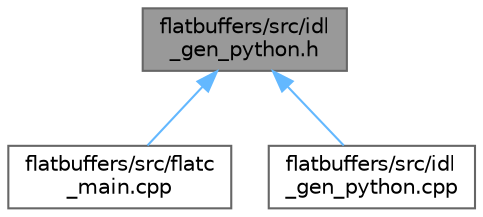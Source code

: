 digraph "flatbuffers/src/idl_gen_python.h"
{
 // LATEX_PDF_SIZE
  bgcolor="transparent";
  edge [fontname=Helvetica,fontsize=10,labelfontname=Helvetica,labelfontsize=10];
  node [fontname=Helvetica,fontsize=10,shape=box,height=0.2,width=0.4];
  Node1 [id="Node000001",label="flatbuffers/src/idl\l_gen_python.h",height=0.2,width=0.4,color="gray40", fillcolor="grey60", style="filled", fontcolor="black",tooltip=" "];
  Node1 -> Node2 [id="edge1_Node000001_Node000002",dir="back",color="steelblue1",style="solid",tooltip=" "];
  Node2 [id="Node000002",label="flatbuffers/src/flatc\l_main.cpp",height=0.2,width=0.4,color="grey40", fillcolor="white", style="filled",URL="$flatc__main_8cpp.html",tooltip=" "];
  Node1 -> Node3 [id="edge2_Node000001_Node000003",dir="back",color="steelblue1",style="solid",tooltip=" "];
  Node3 [id="Node000003",label="flatbuffers/src/idl\l_gen_python.cpp",height=0.2,width=0.4,color="grey40", fillcolor="white", style="filled",URL="$idl__gen__python_8cpp.html",tooltip=" "];
}
